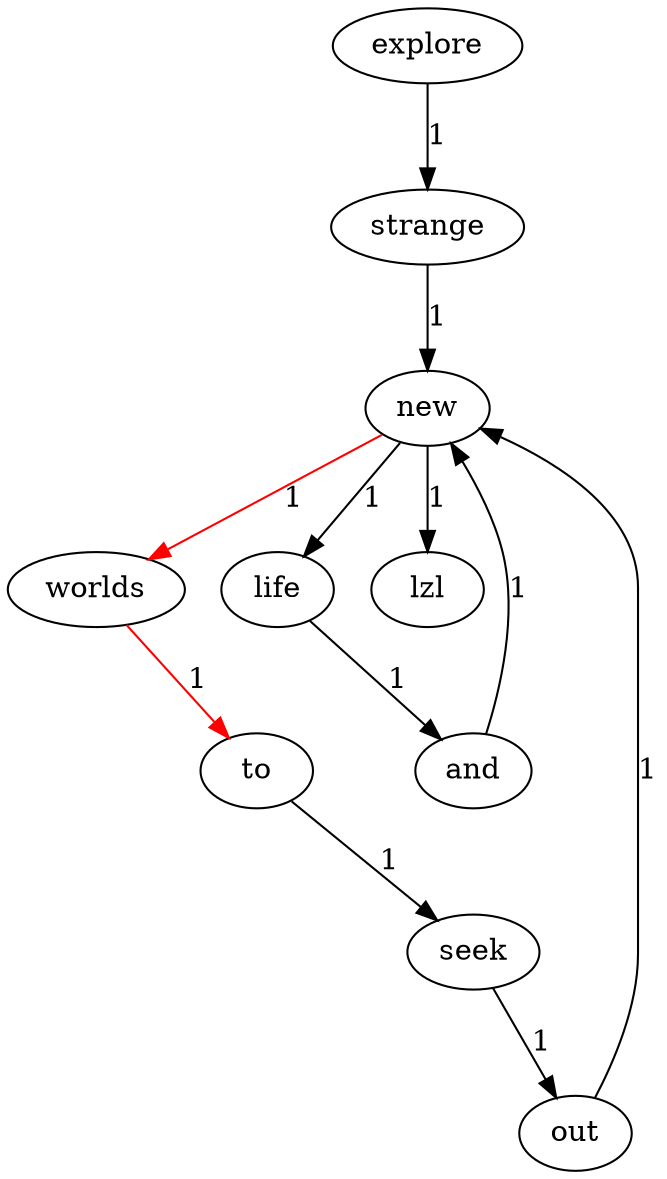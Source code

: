 digraph G {
	"new" [label="new"];
	"worlds" [label="worlds"];
	"explore" [label="explore"];
	"and" [label="and"];
	"to" [label="to"];
	"seek" [label="seek"];
	"strange" [label="strange"];
	"life" [label="life"];
	"out" [label="out"];
	"lzl" [label="lzl"];
	"new" -> "worlds" [label="1", color="red"];
	"new" -> "life" [label="1"];
	"new" -> "lzl" [label="1"];
	"worlds" -> "to" [label="1", color="red"];
	"explore" -> "strange" [label="1"];
	"and" -> "new" [label="1"];
	"to" -> "seek" [label="1"];
	"seek" -> "out" [label="1"];
	"strange" -> "new" [label="1"];
	"life" -> "and" [label="1"];
	"out" -> "new" [label="1"];
}